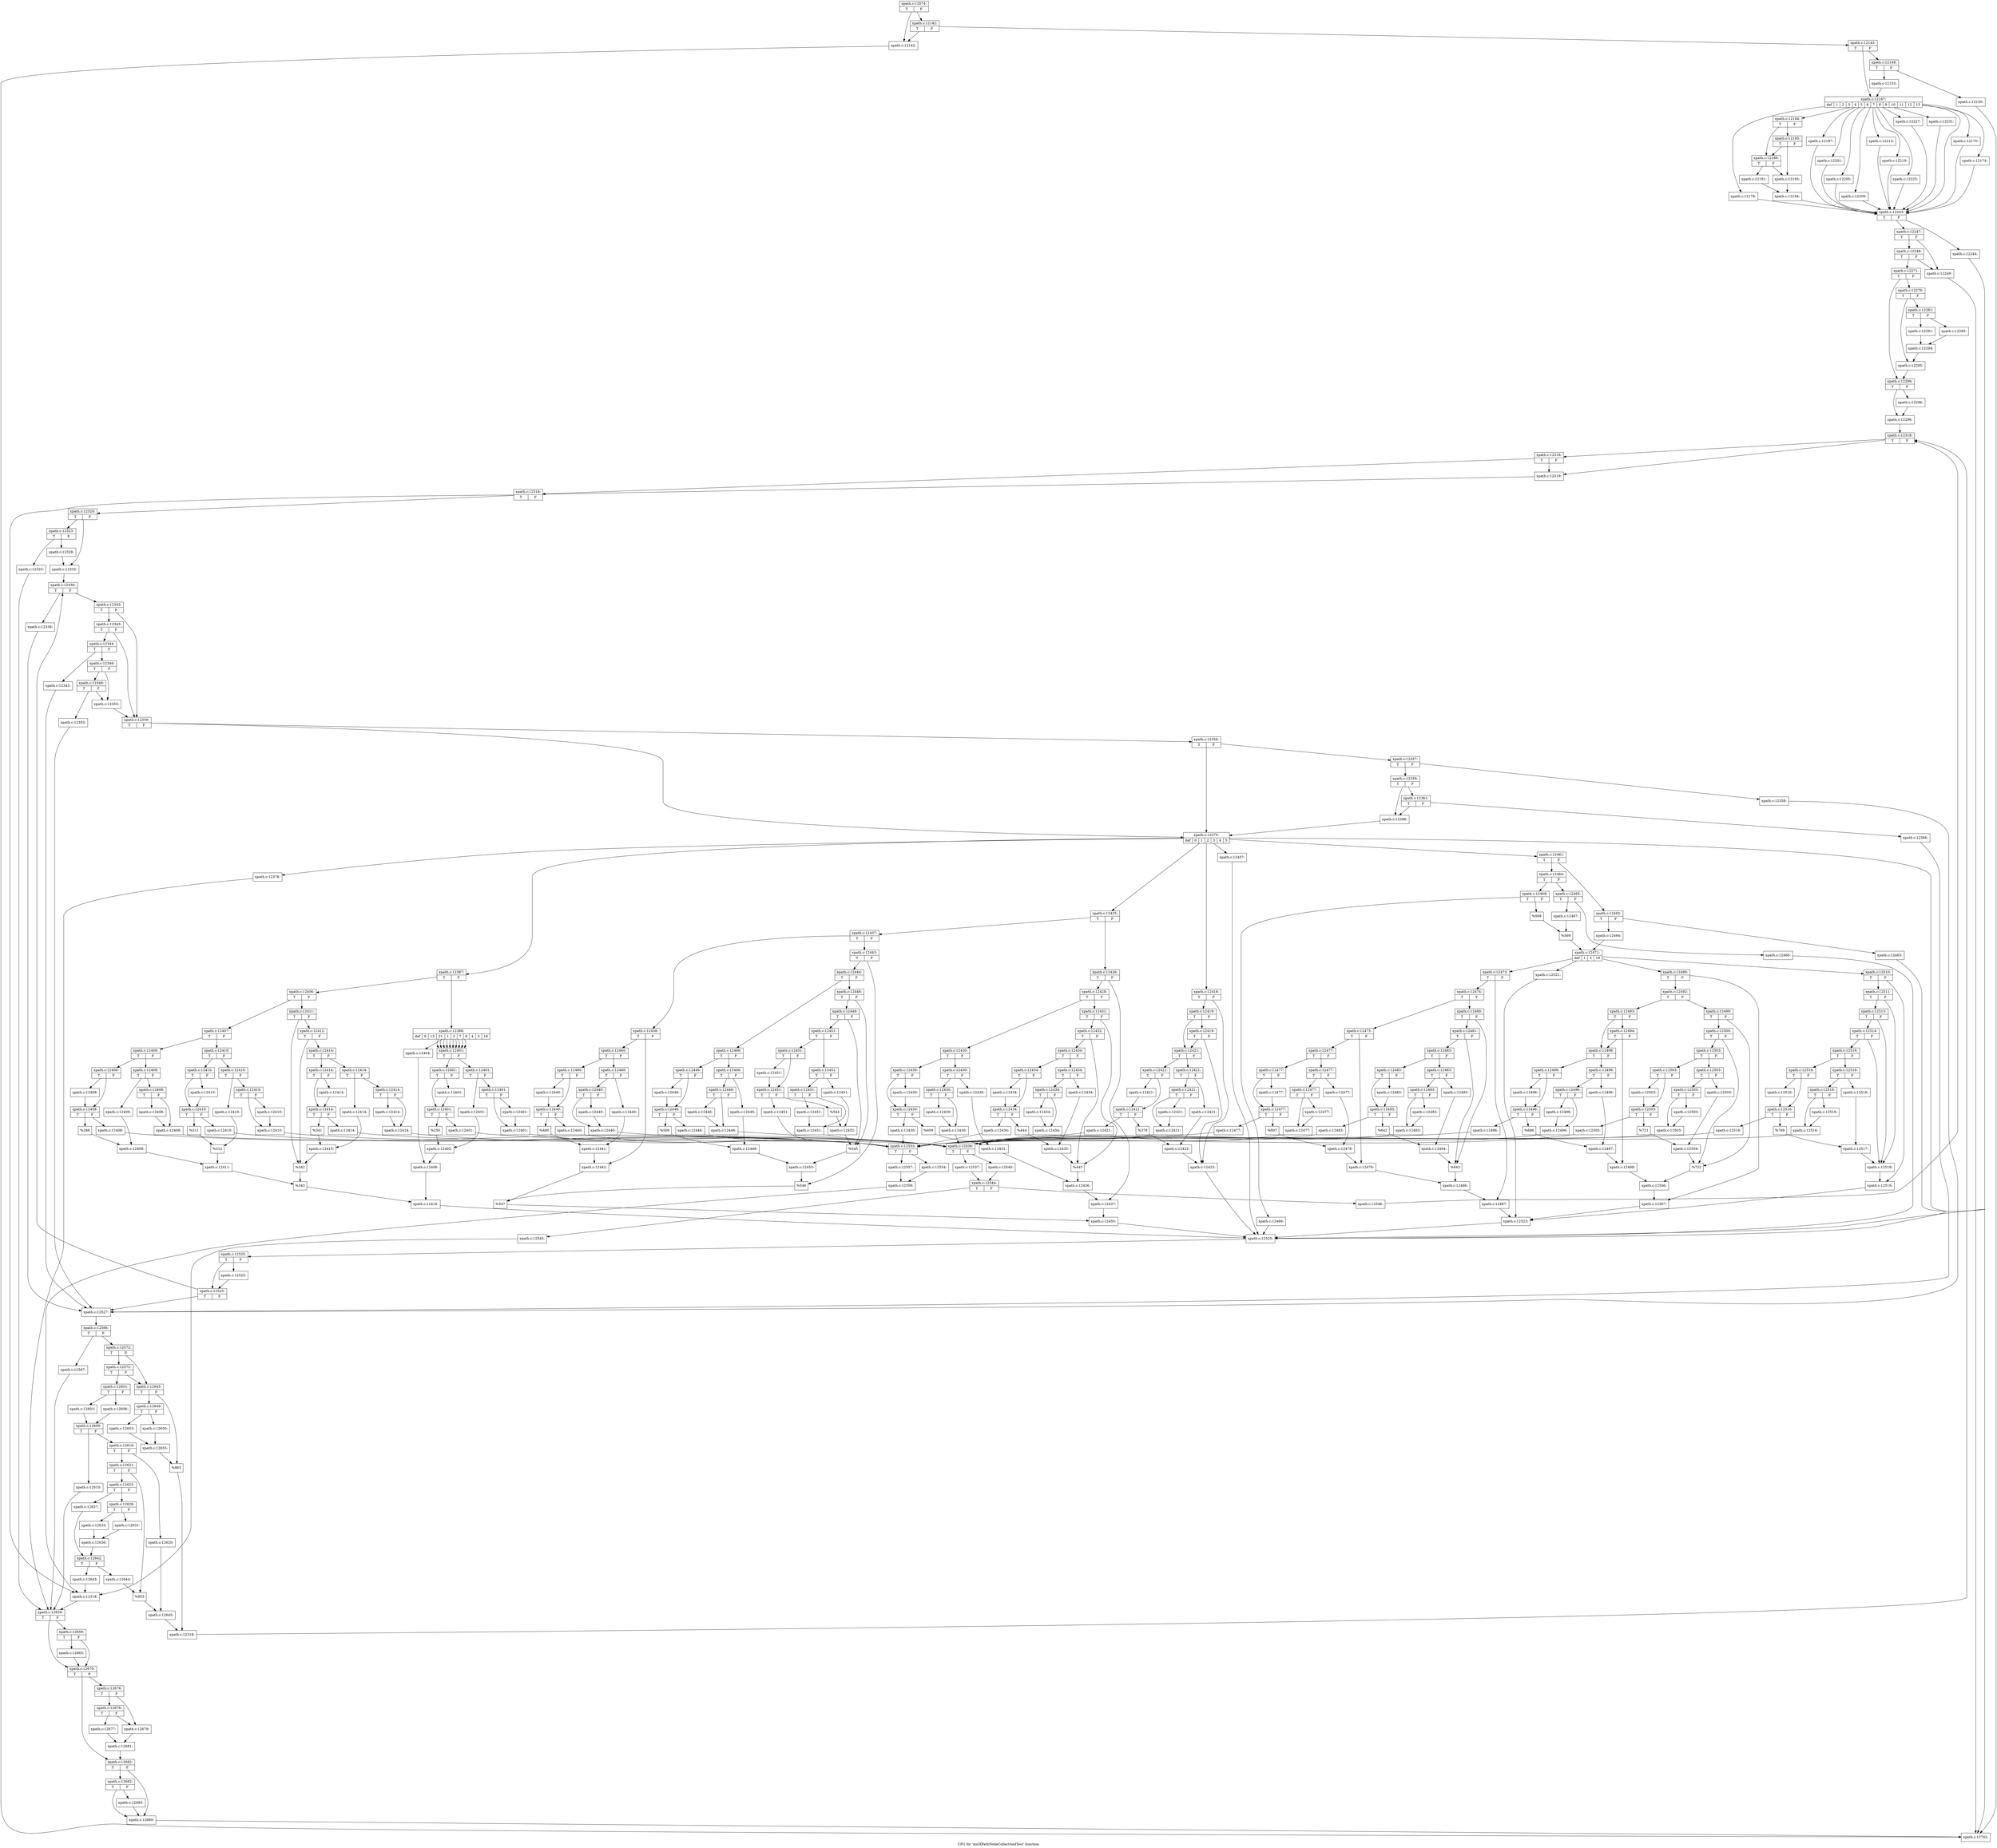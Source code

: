 digraph "CFG for 'xmlXPathNodeCollectAndTest' function" {
	label="CFG for 'xmlXPathNodeCollectAndTest' function";

	Node0x4c88c70 [shape=record,label="{xpath.c:12074:|{<s0>T|<s1>F}}"];
	Node0x4c88c70 -> Node0x4ca8980;
	Node0x4c88c70 -> Node0x4ca8a20;
	Node0x4ca8a20 [shape=record,label="{xpath.c:12142:|{<s0>T|<s1>F}}"];
	Node0x4ca8a20 -> Node0x4ca8980;
	Node0x4ca8a20 -> Node0x4ca89d0;
	Node0x4ca8980 [shape=record,label="{xpath.c:12142:}"];
	Node0x4ca8980 -> Node0x4c98aa0;
	Node0x4ca89d0 [shape=record,label="{xpath.c:12143:|{<s0>T|<s1>F}}"];
	Node0x4ca89d0 -> Node0x4ca9610;
	Node0x4ca89d0 -> Node0x4ca9660;
	Node0x4ca9610 [shape=record,label="{xpath.c:12148:|{<s0>T|<s1>F}}"];
	Node0x4ca9610 -> Node0x4ca9c90;
	Node0x4ca9610 -> Node0x4ca9ce0;
	Node0x4ca9c90 [shape=record,label="{xpath.c:12150:}"];
	Node0x4ca9c90 -> Node0x4c98aa0;
	Node0x4ca9ce0 [shape=record,label="{xpath.c:12153:}"];
	Node0x4ca9ce0 -> Node0x4ca9660;
	Node0x4ca9660 [shape=record,label="{xpath.c:12167:|{<s0>def|<s1>1|<s2>2|<s3>3|<s4>4|<s5>5|<s6>6|<s7>7|<s8>8|<s9>9|<s10>10|<s11>11|<s12>12|<s13>13}}"];
	Node0x4ca9660 -> Node0x4caae40;
	Node0x4ca9660 -> Node0x4cab3b0;
	Node0x4ca9660 -> Node0x4cab560;
	Node0x4ca9660 -> Node0x4cab710;
	Node0x4ca9660 -> Node0x4cac090;
	Node0x4ca9660 -> Node0x4cabe50;
	Node0x4ca9660 -> Node0x4cacb30;
	Node0x4ca9660 -> Node0x4cad380;
	Node0x4ca9660 -> Node0x4cad680;
	Node0x4ca9660 -> Node0x4cad980;
	Node0x4ca9660 -> Node0x4cadf40;
	Node0x4ca9660 -> Node0x4cae240;
	Node0x4ca9660 -> Node0x4caead0;
	Node0x4ca9660 -> Node0x4caa9e0;
	Node0x4cab3b0 [shape=record,label="{xpath.c:12170:}"];
	Node0x4cab3b0 -> Node0x4caae40;
	Node0x4cab560 [shape=record,label="{xpath.c:12174:}"];
	Node0x4cab560 -> Node0x4caae40;
	Node0x4cab710 [shape=record,label="{xpath.c:12178:}"];
	Node0x4cab710 -> Node0x4caae40;
	Node0x4cac090 [shape=record,label="{xpath.c:12184:|{<s0>T|<s1>F}}"];
	Node0x4cac090 -> Node0x4cac250;
	Node0x4cac090 -> Node0x4cac2a0;
	Node0x4cac2a0 [shape=record,label="{xpath.c:12185:|{<s0>T|<s1>F}}"];
	Node0x4cac2a0 -> Node0x4cac250;
	Node0x4cac2a0 -> Node0x4cac200;
	Node0x4cac250 [shape=record,label="{xpath.c:12186:|{<s0>T|<s1>F}}"];
	Node0x4cac250 -> Node0x4cac160;
	Node0x4cac250 -> Node0x4cac200;
	Node0x4cac160 [shape=record,label="{xpath.c:12191:}"];
	Node0x4cac160 -> Node0x4cac1b0;
	Node0x4cac200 [shape=record,label="{xpath.c:12193:}"];
	Node0x4cac200 -> Node0x4cac1b0;
	Node0x4cac1b0 [shape=record,label="{xpath.c:12194:}"];
	Node0x4cac1b0 -> Node0x4caae40;
	Node0x4cabe50 [shape=record,label="{xpath.c:12197:}"];
	Node0x4cabe50 -> Node0x4caae40;
	Node0x4cacb30 [shape=record,label="{xpath.c:12201:}"];
	Node0x4cacb30 -> Node0x4caae40;
	Node0x4cad380 [shape=record,label="{xpath.c:12205:}"];
	Node0x4cad380 -> Node0x4caae40;
	Node0x4cad680 [shape=record,label="{xpath.c:12209:}"];
	Node0x4cad680 -> Node0x4caae40;
	Node0x4cad980 [shape=record,label="{xpath.c:12213:}"];
	Node0x4cad980 -> Node0x4caae40;
	Node0x4cadf40 [shape=record,label="{xpath.c:12219:}"];
	Node0x4cadf40 -> Node0x4caae40;
	Node0x4cae240 [shape=record,label="{xpath.c:12223:}"];
	Node0x4cae240 -> Node0x4caae40;
	Node0x4caead0 [shape=record,label="{xpath.c:12227:}"];
	Node0x4caead0 -> Node0x4caae40;
	Node0x4caa9e0 [shape=record,label="{xpath.c:12231:}"];
	Node0x4caa9e0 -> Node0x4caae40;
	Node0x4caae40 [shape=record,label="{xpath.c:12243:|{<s0>T|<s1>F}}"];
	Node0x4caae40 -> Node0x4cab0e0;
	Node0x4caae40 -> Node0x4caadc0;
	Node0x4cab0e0 [shape=record,label="{xpath.c:12244:}"];
	Node0x4cab0e0 -> Node0x4c98aa0;
	Node0x4caadc0 [shape=record,label="{xpath.c:12247:|{<s0>T|<s1>F}}"];
	Node0x4caadc0 -> Node0x4cafc70;
	Node0x4caadc0 -> Node0x4cafd10;
	Node0x4cafd10 [shape=record,label="{xpath.c:12248:|{<s0>T|<s1>F}}"];
	Node0x4cafd10 -> Node0x4cafc70;
	Node0x4cafd10 -> Node0x4cafcc0;
	Node0x4cafc70 [shape=record,label="{xpath.c:12249:}"];
	Node0x4cafc70 -> Node0x4c98aa0;
	Node0x4cafcc0 [shape=record,label="{xpath.c:12271:|{<s0>T|<s1>F}}"];
	Node0x4cafcc0 -> Node0x4cb0ea0;
	Node0x4cafcc0 -> Node0x4cb0ef0;
	Node0x4cb0ea0 [shape=record,label="{xpath.c:12279:|{<s0>T|<s1>F}}"];
	Node0x4cb0ea0 -> Node0x4cb19e0;
	Node0x4cb0ea0 -> Node0x4cb1a30;
	Node0x4cb19e0 [shape=record,label="{xpath.c:12281:|{<s0>T|<s1>F}}"];
	Node0x4cb19e0 -> Node0x4cb1fc0;
	Node0x4cb19e0 -> Node0x4cb2570;
	Node0x4cb1fc0 [shape=record,label="{xpath.c:12285:}"];
	Node0x4cb1fc0 -> Node0x4cb22f0;
	Node0x4cb2570 [shape=record,label="{xpath.c:12291:}"];
	Node0x4cb2570 -> Node0x4cb22f0;
	Node0x4cb22f0 [shape=record,label="{xpath.c:12294:}"];
	Node0x4cb22f0 -> Node0x4cb1a30;
	Node0x4cb1a30 [shape=record,label="{xpath.c:12295:}"];
	Node0x4cb1a30 -> Node0x4cb0ef0;
	Node0x4cb0ef0 [shape=record,label="{xpath.c:12296:|{<s0>T|<s1>F}}"];
	Node0x4cb0ef0 -> Node0x4cb35f0;
	Node0x4cb0ef0 -> Node0x4cb35a0;
	Node0x4cb35f0 [shape=record,label="{xpath.c:12296:}"];
	Node0x4cb35f0 -> Node0x4cb35a0;
	Node0x4cb35a0 [shape=record,label="{xpath.c:12296:}"];
	Node0x4cb35a0 -> Node0x4cb4450;
	Node0x4cb4450 [shape=record,label="{xpath.c:12318:|{<s0>T|<s1>F}}"];
	Node0x4cb4450 -> Node0x4cb4700;
	Node0x4cb4450 -> Node0x4cb4750;
	Node0x4cb4750 [shape=record,label="{xpath.c:12318:|{<s0>T|<s1>F}}"];
	Node0x4cb4750 -> Node0x4cb4700;
	Node0x4cb4750 -> Node0x4cb46b0;
	Node0x4cb4700 [shape=record,label="{xpath.c:12319:}"];
	Node0x4cb4700 -> Node0x4cb46b0;
	Node0x4cb46b0 [shape=record,label="{xpath.c:12318:|{<s0>T|<s1>F}}"];
	Node0x4cb46b0 -> Node0x4cb50a0;
	Node0x4cb46b0 -> Node0x4cb4630;
	Node0x4cb50a0 [shape=record,label="{xpath.c:12320:|{<s0>T|<s1>F}}"];
	Node0x4cb50a0 -> Node0x4cb5890;
	Node0x4cb50a0 -> Node0x4cb58e0;
	Node0x4cb5890 [shape=record,label="{xpath.c:12323:|{<s0>T|<s1>F}}"];
	Node0x4cb5890 -> Node0x4cb5df0;
	Node0x4cb5890 -> Node0x4cb5e40;
	Node0x4cb5df0 [shape=record,label="{xpath.c:12325:}"];
	Node0x4cb5df0 -> Node0x4cb5fd0;
	Node0x4cb5e40 [shape=record,label="{xpath.c:12328:}"];
	Node0x4cb5e40 -> Node0x4cb58e0;
	Node0x4cb58e0 [shape=record,label="{xpath.c:12332:}"];
	Node0x4cb58e0 -> Node0x4cb6ca0;
	Node0x4cb6ca0 [shape=record,label="{xpath.c:12336:|{<s0>T|<s1>F}}"];
	Node0x4cb6ca0 -> Node0x4cb7280;
	Node0x4cb6ca0 -> Node0x4cb72d0;
	Node0x4cb7280 [shape=record,label="{xpath.c:12338:}"];
	Node0x4cb7280 -> Node0x4cb6c00;
	Node0x4cb72d0 [shape=record,label="{xpath.c:12343:|{<s0>T|<s1>F}}"];
	Node0x4cb72d0 -> Node0x4cb7710;
	Node0x4cb72d0 -> Node0x4cb76c0;
	Node0x4cb7710 [shape=record,label="{xpath.c:12343:|{<s0>T|<s1>F}}"];
	Node0x4cb7710 -> Node0x4cb7670;
	Node0x4cb7710 -> Node0x4cb76c0;
	Node0x4cb7670 [shape=record,label="{xpath.c:12344:|{<s0>T|<s1>F}}"];
	Node0x4cb7670 -> Node0x4cb7d90;
	Node0x4cb7670 -> Node0x4cb7de0;
	Node0x4cb7d90 [shape=record,label="{xpath.c:12345:}"];
	Node0x4cb7d90 -> Node0x4cb6c00;
	Node0x4cb7de0 [shape=record,label="{xpath.c:12346:|{<s0>T|<s1>F}}"];
	Node0x4cb7de0 -> Node0x4cb82c0;
	Node0x4cb7de0 -> Node0x4cb8270;
	Node0x4cb82c0 [shape=record,label="{xpath.c:12348:|{<s0>T|<s1>F}}"];
	Node0x4cb82c0 -> Node0x4cb8220;
	Node0x4cb82c0 -> Node0x4cb8270;
	Node0x4cb8220 [shape=record,label="{xpath.c:12353:}"];
	Node0x4cb8220 -> Node0x4cb6c00;
	Node0x4cb8270 [shape=record,label="{xpath.c:12355:}"];
	Node0x4cb8270 -> Node0x4cb76c0;
	Node0x4cb76c0 [shape=record,label="{xpath.c:12356:|{<s0>T|<s1>F}}"];
	Node0x4cb76c0 -> Node0x4cb8e60;
	Node0x4cb76c0 -> Node0x4cb8e10;
	Node0x4cb8e60 [shape=record,label="{xpath.c:12356:|{<s0>T|<s1>F}}"];
	Node0x4cb8e60 -> Node0x4cb8dc0;
	Node0x4cb8e60 -> Node0x4cb8e10;
	Node0x4cb8dc0 [shape=record,label="{xpath.c:12357:|{<s0>T|<s1>F}}"];
	Node0x4cb8dc0 -> Node0x4cb94e0;
	Node0x4cb8dc0 -> Node0x4cb9530;
	Node0x4cb94e0 [shape=record,label="{xpath.c:12358:}"];
	Node0x4cb94e0 -> Node0x4cb6c00;
	Node0x4cb9530 [shape=record,label="{xpath.c:12359:|{<s0>T|<s1>F}}"];
	Node0x4cb9530 -> Node0x4cb9a10;
	Node0x4cb9530 -> Node0x4cb99c0;
	Node0x4cb9a10 [shape=record,label="{xpath.c:12361:|{<s0>T|<s1>F}}"];
	Node0x4cb9a10 -> Node0x4cb9970;
	Node0x4cb9a10 -> Node0x4cb99c0;
	Node0x4cb9970 [shape=record,label="{xpath.c:12366:}"];
	Node0x4cb9970 -> Node0x4cb6c00;
	Node0x4cb99c0 [shape=record,label="{xpath.c:12368:}"];
	Node0x4cb99c0 -> Node0x4cb8e10;
	Node0x4cb8e10 [shape=record,label="{xpath.c:12370:|{<s0>def|<s1>0|<s2>1|<s3>2|<s4>3|<s5>4|<s6>5}}"];
	Node0x4cb8e10 -> Node0x4cba660;
	Node0x4cb8e10 -> Node0x4cbaa80;
	Node0x4cb8e10 -> Node0x4cbaee0;
	Node0x4cb8e10 -> Node0x4cc3510;
	Node0x4cb8e10 -> Node0x4cc5b40;
	Node0x4cb8e10 -> Node0x4cd1620;
	Node0x4cb8e10 -> Node0x4cd1a40;
	Node0x4cbaa80 [shape=record,label="{xpath.c:12378:}"];
	Node0x4cbaa80 -> Node0x4cb5fd0;
	Node0x4cbaee0 [shape=record,label="{xpath.c:12387:|{<s0>T|<s1>F}}"];
	Node0x4cbaee0 -> Node0x4cbafd0;
	Node0x4cbaee0 -> Node0x4cbb070;
	Node0x4cbafd0 [shape=record,label="{xpath.c:12388:|{<s0>def|<s1>9|<s2>13|<s3>21|<s4>1|<s5>2|<s6>7|<s7>8|<s8>4|<s9>3|<s10>18}}"];
	Node0x4cbafd0 -> Node0x4cbb570;
	Node0x4cbafd0 -> Node0x4cbb8b0;
	Node0x4cbafd0 -> Node0x4cbb8b0;
	Node0x4cbafd0 -> Node0x4cbb8b0;
	Node0x4cbafd0 -> Node0x4cbb8b0;
	Node0x4cbafd0 -> Node0x4cbb8b0;
	Node0x4cbafd0 -> Node0x4cbb8b0;
	Node0x4cbafd0 -> Node0x4cbb8b0;
	Node0x4cbafd0 -> Node0x4cbb8b0;
	Node0x4cbafd0 -> Node0x4cbb8b0;
	Node0x4cbafd0 -> Node0x4cbb8b0;
	Node0x4cbb8b0 [shape=record,label="{xpath.c:12401:|{<s0>T|<s1>F}}"];
	Node0x4cbb8b0 -> Node0x4cbb970;
	Node0x4cbb8b0 -> Node0x4cbba10;
	Node0x4cbb970 [shape=record,label="{xpath.c:12401:|{<s0>T|<s1>F}}"];
	Node0x4cbb970 -> Node0x4cbbd10;
	Node0x4cbb970 -> Node0x4cbbd60;
	Node0x4cbbd10 [shape=record,label="{xpath.c:12401:|{<s0>T|<s1>F}}"];
	Node0x4cbbd10 -> Node0x4cbc160;
	Node0x4cbbd10 -> Node0x4cbc1b0;
	Node0x4cbc160 [shape=record,label="{xpath.c:12401:}"];
	Node0x4cbc160 -> Node0x4cbc1b0;
	Node0x4cbc1b0 [shape=record,label="{xpath.c:12401:}"];
	Node0x4cbc1b0 -> Node0x4cbc680;
	Node0x4cbbd60 [shape=record,label="{xpath.c:12401:}"];
	Node0x4cbbd60 -> Node0x4cbb9c0;
	Node0x4cbba10 [shape=record,label="{xpath.c:12401:|{<s0>T|<s1>F}}"];
	Node0x4cbba10 -> Node0x4cbc840;
	Node0x4cbba10 -> Node0x4cbc890;
	Node0x4cbc840 [shape=record,label="{xpath.c:12401:}"];
	Node0x4cbc840 -> Node0x4cbc890;
	Node0x4cbc890 [shape=record,label="{xpath.c:12401:|{<s0>T|<s1>F}}"];
	Node0x4cbc890 -> Node0x4cbce00;
	Node0x4cbc890 -> Node0x4cbce50;
	Node0x4cbce00 [shape=record,label="{xpath.c:12401:}"];
	Node0x4cbce00 -> Node0x4cbd040;
	Node0x4cbce50 [shape=record,label="{%250}"];
	Node0x4cbce50 -> Node0x4cbb9c0;
	Node0x4cbb9c0 [shape=record,label="{xpath.c:12402:}"];
	Node0x4cbb9c0 -> Node0x4cbb3c0;
	Node0x4cbb570 [shape=record,label="{xpath.c:12404:}"];
	Node0x4cbb570 -> Node0x4cbb3c0;
	Node0x4cbb3c0 [shape=record,label="{xpath.c:12406:}"];
	Node0x4cbb3c0 -> Node0x4cbb020;
	Node0x4cbb070 [shape=record,label="{xpath.c:12406:|{<s0>T|<s1>F}}"];
	Node0x4cbb070 -> Node0x4cbd430;
	Node0x4cbb070 -> Node0x4cbd4d0;
	Node0x4cbd430 [shape=record,label="{xpath.c:12407:|{<s0>T|<s1>F}}"];
	Node0x4cbd430 -> Node0x4cbda20;
	Node0x4cbd430 -> Node0x4cbdac0;
	Node0x4cbda20 [shape=record,label="{xpath.c:12408:|{<s0>T|<s1>F}}"];
	Node0x4cbda20 -> Node0x4cbdeb0;
	Node0x4cbda20 -> Node0x4cbdf50;
	Node0x4cbdeb0 [shape=record,label="{xpath.c:12408:|{<s0>T|<s1>F}}"];
	Node0x4cbdeb0 -> Node0x4cbe1f0;
	Node0x4cbdeb0 -> Node0x4cbe240;
	Node0x4cbe1f0 [shape=record,label="{xpath.c:12408:|{<s0>T|<s1>F}}"];
	Node0x4cbe1f0 -> Node0x4cbe6c0;
	Node0x4cbe1f0 -> Node0x4cbe710;
	Node0x4cbe6c0 [shape=record,label="{xpath.c:12408:}"];
	Node0x4cbe6c0 -> Node0x4cbe710;
	Node0x4cbe710 [shape=record,label="{xpath.c:12408:}"];
	Node0x4cbe710 -> Node0x4cbc680;
	Node0x4cbe240 [shape=record,label="{xpath.c:12408:}"];
	Node0x4cbe240 -> Node0x4cbdf00;
	Node0x4cbdf50 [shape=record,label="{xpath.c:12408:|{<s0>T|<s1>F}}"];
	Node0x4cbdf50 -> Node0x4cbe8f0;
	Node0x4cbdf50 -> Node0x4cbefc0;
	Node0x4cbe8f0 [shape=record,label="{xpath.c:12408:}"];
	Node0x4cbe8f0 -> Node0x4cbefc0;
	Node0x4cbefc0 [shape=record,label="{xpath.c:12408:|{<s0>T|<s1>F}}"];
	Node0x4cbefc0 -> Node0x4cbf6d0;
	Node0x4cbefc0 -> Node0x4cbf720;
	Node0x4cbf6d0 [shape=record,label="{xpath.c:12408:}"];
	Node0x4cbf6d0 -> Node0x4cbd040;
	Node0x4cbf720 [shape=record,label="{%288}"];
	Node0x4cbf720 -> Node0x4cbdf00;
	Node0x4cbdf00 [shape=record,label="{xpath.c:12408:}"];
	Node0x4cbdf00 -> Node0x4cbda70;
	Node0x4cbdac0 [shape=record,label="{xpath.c:12410:|{<s0>T|<s1>F}}"];
	Node0x4cbdac0 -> Node0x4cbfaa0;
	Node0x4cbdac0 -> Node0x4cbfb40;
	Node0x4cbfaa0 [shape=record,label="{xpath.c:12410:|{<s0>T|<s1>F}}"];
	Node0x4cbfaa0 -> Node0x4cbfe40;
	Node0x4cbfaa0 -> Node0x4cbfe90;
	Node0x4cbfe40 [shape=record,label="{xpath.c:12410:|{<s0>T|<s1>F}}"];
	Node0x4cbfe40 -> Node0x4cc0290;
	Node0x4cbfe40 -> Node0x4cc02e0;
	Node0x4cc0290 [shape=record,label="{xpath.c:12410:}"];
	Node0x4cc0290 -> Node0x4cc02e0;
	Node0x4cc02e0 [shape=record,label="{xpath.c:12410:}"];
	Node0x4cc02e0 -> Node0x4cbc680;
	Node0x4cbfe90 [shape=record,label="{xpath.c:12410:}"];
	Node0x4cbfe90 -> Node0x4cbfaf0;
	Node0x4cbfb40 [shape=record,label="{xpath.c:12410:|{<s0>T|<s1>F}}"];
	Node0x4cbfb40 -> Node0x4cc0920;
	Node0x4cbfb40 -> Node0x4cc0970;
	Node0x4cc0920 [shape=record,label="{xpath.c:12410:}"];
	Node0x4cc0920 -> Node0x4cc0970;
	Node0x4cc0970 [shape=record,label="{xpath.c:12410:|{<s0>T|<s1>F}}"];
	Node0x4cc0970 -> Node0x4cc0ee0;
	Node0x4cc0970 -> Node0x4cc0f30;
	Node0x4cc0ee0 [shape=record,label="{xpath.c:12410:}"];
	Node0x4cc0ee0 -> Node0x4cbd040;
	Node0x4cc0f30 [shape=record,label="{%311}"];
	Node0x4cc0f30 -> Node0x4cbfaf0;
	Node0x4cbfaf0 [shape=record,label="{%312}"];
	Node0x4cbfaf0 -> Node0x4cbda70;
	Node0x4cbda70 [shape=record,label="{xpath.c:12411:}"];
	Node0x4cbda70 -> Node0x4cbd480;
	Node0x4cbd4d0 [shape=record,label="{xpath.c:12411:|{<s0>T|<s1>F}}"];
	Node0x4cbd4d0 -> Node0x4cc1470;
	Node0x4cbd4d0 -> Node0x4cc1420;
	Node0x4cc1470 [shape=record,label="{xpath.c:12412:|{<s0>T|<s1>F}}"];
	Node0x4cc1470 -> Node0x4cc13d0;
	Node0x4cc1470 -> Node0x4cc1420;
	Node0x4cc13d0 [shape=record,label="{xpath.c:12414:|{<s0>T|<s1>F}}"];
	Node0x4cc13d0 -> Node0x4cc1b60;
	Node0x4cc13d0 -> Node0x4cc1c00;
	Node0x4cc1b60 [shape=record,label="{xpath.c:12414:|{<s0>T|<s1>F}}"];
	Node0x4cc1b60 -> Node0x4cc1ea0;
	Node0x4cc1b60 -> Node0x4cc1ef0;
	Node0x4cc1ea0 [shape=record,label="{xpath.c:12414:|{<s0>T|<s1>F}}"];
	Node0x4cc1ea0 -> Node0x4cc22f0;
	Node0x4cc1ea0 -> Node0x4cc2340;
	Node0x4cc22f0 [shape=record,label="{xpath.c:12414:}"];
	Node0x4cc22f0 -> Node0x4cc2340;
	Node0x4cc2340 [shape=record,label="{xpath.c:12414:}"];
	Node0x4cc2340 -> Node0x4cbc680;
	Node0x4cc1ef0 [shape=record,label="{xpath.c:12414:}"];
	Node0x4cc1ef0 -> Node0x4cc1bb0;
	Node0x4cc1c00 [shape=record,label="{xpath.c:12414:|{<s0>T|<s1>F}}"];
	Node0x4cc1c00 -> Node0x4cc2980;
	Node0x4cc1c00 -> Node0x4cc29d0;
	Node0x4cc2980 [shape=record,label="{xpath.c:12414:}"];
	Node0x4cc2980 -> Node0x4cc29d0;
	Node0x4cc29d0 [shape=record,label="{xpath.c:12414:|{<s0>T|<s1>F}}"];
	Node0x4cc29d0 -> Node0x4cc2f40;
	Node0x4cc29d0 -> Node0x4cc2f90;
	Node0x4cc2f40 [shape=record,label="{xpath.c:12414:}"];
	Node0x4cc2f40 -> Node0x4cbd040;
	Node0x4cc2f90 [shape=record,label="{%341}"];
	Node0x4cc2f90 -> Node0x4cc1bb0;
	Node0x4cc1bb0 [shape=record,label="{xpath.c:12415:}"];
	Node0x4cc1bb0 -> Node0x4cc1420;
	Node0x4cc1420 [shape=record,label="{%342}"];
	Node0x4cc1420 -> Node0x4cbd480;
	Node0x4cbd480 [shape=record,label="{%343}"];
	Node0x4cbd480 -> Node0x4cbb020;
	Node0x4cbb020 [shape=record,label="{xpath.c:12416:}"];
	Node0x4cbb020 -> Node0x4cba660;
	Node0x4cc3510 [shape=record,label="{xpath.c:12418:|{<s0>T|<s1>F}}"];
	Node0x4cc3510 -> Node0x4cc36a0;
	Node0x4cc3510 -> Node0x4cc3650;
	Node0x4cc36a0 [shape=record,label="{xpath.c:12419:|{<s0>T|<s1>F}}"];
	Node0x4cc36a0 -> Node0x4cc3600;
	Node0x4cc36a0 -> Node0x4cc3ab0;
	Node0x4cc3ab0 [shape=record,label="{xpath.c:12419:|{<s0>T|<s1>F}}"];
	Node0x4cc3ab0 -> Node0x4cc3600;
	Node0x4cc3ab0 -> Node0x4cc3650;
	Node0x4cc3600 [shape=record,label="{xpath.c:12421:|{<s0>T|<s1>F}}"];
	Node0x4cc3600 -> Node0x4cc4250;
	Node0x4cc3600 -> Node0x4cc42f0;
	Node0x4cc4250 [shape=record,label="{xpath.c:12421:|{<s0>T|<s1>F}}"];
	Node0x4cc4250 -> Node0x4cc45f0;
	Node0x4cc4250 -> Node0x4cc4640;
	Node0x4cc45f0 [shape=record,label="{xpath.c:12421:|{<s0>T|<s1>F}}"];
	Node0x4cc45f0 -> Node0x4cc4a40;
	Node0x4cc45f0 -> Node0x4cc4a90;
	Node0x4cc4a40 [shape=record,label="{xpath.c:12421:}"];
	Node0x4cc4a40 -> Node0x4cc4a90;
	Node0x4cc4a90 [shape=record,label="{xpath.c:12421:}"];
	Node0x4cc4a90 -> Node0x4cbc680;
	Node0x4cc4640 [shape=record,label="{xpath.c:12421:}"];
	Node0x4cc4640 -> Node0x4cc42a0;
	Node0x4cc42f0 [shape=record,label="{xpath.c:12421:|{<s0>T|<s1>F}}"];
	Node0x4cc42f0 -> Node0x4cc50d0;
	Node0x4cc42f0 -> Node0x4cc5120;
	Node0x4cc50d0 [shape=record,label="{xpath.c:12421:}"];
	Node0x4cc50d0 -> Node0x4cc5120;
	Node0x4cc5120 [shape=record,label="{xpath.c:12421:|{<s0>T|<s1>F}}"];
	Node0x4cc5120 -> Node0x4cc5690;
	Node0x4cc5120 -> Node0x4cc56e0;
	Node0x4cc5690 [shape=record,label="{xpath.c:12421:}"];
	Node0x4cc5690 -> Node0x4cbd040;
	Node0x4cc56e0 [shape=record,label="{%378}"];
	Node0x4cc56e0 -> Node0x4cc42a0;
	Node0x4cc42a0 [shape=record,label="{xpath.c:12422:}"];
	Node0x4cc42a0 -> Node0x4cc3650;
	Node0x4cc3650 [shape=record,label="{xpath.c:12423:}"];
	Node0x4cc3650 -> Node0x4cba660;
	Node0x4cc5b40 [shape=record,label="{xpath.c:12425:|{<s0>T|<s1>F}}"];
	Node0x4cc5b40 -> Node0x4cc5c30;
	Node0x4cc5b40 -> Node0x4cc5cd0;
	Node0x4cc5c30 [shape=record,label="{xpath.c:12426:|{<s0>T|<s1>F}}"];
	Node0x4cc5c30 -> Node0x4cc6090;
	Node0x4cc5c30 -> Node0x4cc60e0;
	Node0x4cc6090 [shape=record,label="{xpath.c:12428:|{<s0>T|<s1>F}}"];
	Node0x4cc6090 -> Node0x4cc6570;
	Node0x4cc6090 -> Node0x4cc6610;
	Node0x4cc6570 [shape=record,label="{xpath.c:12430:|{<s0>T|<s1>F}}"];
	Node0x4cc6570 -> Node0x4cc6940;
	Node0x4cc6570 -> Node0x4cc69e0;
	Node0x4cc6940 [shape=record,label="{xpath.c:12430:|{<s0>T|<s1>F}}"];
	Node0x4cc6940 -> Node0x4cc6c80;
	Node0x4cc6940 -> Node0x4cc6cd0;
	Node0x4cc6c80 [shape=record,label="{xpath.c:12430:|{<s0>T|<s1>F}}"];
	Node0x4cc6c80 -> Node0x4cc70d0;
	Node0x4cc6c80 -> Node0x4cc7120;
	Node0x4cc70d0 [shape=record,label="{xpath.c:12430:}"];
	Node0x4cc70d0 -> Node0x4cc7120;
	Node0x4cc7120 [shape=record,label="{xpath.c:12430:}"];
	Node0x4cc7120 -> Node0x4cbc680;
	Node0x4cc6cd0 [shape=record,label="{xpath.c:12430:}"];
	Node0x4cc6cd0 -> Node0x4cc6990;
	Node0x4cc69e0 [shape=record,label="{xpath.c:12430:|{<s0>T|<s1>F}}"];
	Node0x4cc69e0 -> Node0x4cc7760;
	Node0x4cc69e0 -> Node0x4cc77b0;
	Node0x4cc7760 [shape=record,label="{xpath.c:12430:}"];
	Node0x4cc7760 -> Node0x4cc77b0;
	Node0x4cc77b0 [shape=record,label="{xpath.c:12430:|{<s0>T|<s1>F}}"];
	Node0x4cc77b0 -> Node0x4cc7d20;
	Node0x4cc77b0 -> Node0x4cc7d70;
	Node0x4cc7d20 [shape=record,label="{xpath.c:12430:}"];
	Node0x4cc7d20 -> Node0x4cbd040;
	Node0x4cc7d70 [shape=record,label="{%409}"];
	Node0x4cc7d70 -> Node0x4cc6990;
	Node0x4cc6990 [shape=record,label="{xpath.c:12431:}"];
	Node0x4cc6990 -> Node0x4cc65c0;
	Node0x4cc6610 [shape=record,label="{xpath.c:12431:|{<s0>T|<s1>F}}"];
	Node0x4cc6610 -> Node0x4cc8220;
	Node0x4cc6610 -> Node0x4cc81d0;
	Node0x4cc8220 [shape=record,label="{xpath.c:12432:|{<s0>T|<s1>F}}"];
	Node0x4cc8220 -> Node0x4cc8180;
	Node0x4cc8220 -> Node0x4cc81d0;
	Node0x4cc8180 [shape=record,label="{xpath.c:12434:|{<s0>T|<s1>F}}"];
	Node0x4cc8180 -> Node0x4cc8c10;
	Node0x4cc8180 -> Node0x4cc8cb0;
	Node0x4cc8c10 [shape=record,label="{xpath.c:12434:|{<s0>T|<s1>F}}"];
	Node0x4cc8c10 -> Node0x4cc8fb0;
	Node0x4cc8c10 -> Node0x4cc9000;
	Node0x4cc8fb0 [shape=record,label="{xpath.c:12434:|{<s0>T|<s1>F}}"];
	Node0x4cc8fb0 -> Node0x4cc9400;
	Node0x4cc8fb0 -> Node0x4cc9450;
	Node0x4cc9400 [shape=record,label="{xpath.c:12434:}"];
	Node0x4cc9400 -> Node0x4cc9450;
	Node0x4cc9450 [shape=record,label="{xpath.c:12434:}"];
	Node0x4cc9450 -> Node0x4cbc680;
	Node0x4cc9000 [shape=record,label="{xpath.c:12434:}"];
	Node0x4cc9000 -> Node0x4cc8c60;
	Node0x4cc8cb0 [shape=record,label="{xpath.c:12434:|{<s0>T|<s1>F}}"];
	Node0x4cc8cb0 -> Node0x4cc9a90;
	Node0x4cc8cb0 -> Node0x4cc9ae0;
	Node0x4cc9a90 [shape=record,label="{xpath.c:12434:}"];
	Node0x4cc9a90 -> Node0x4cc9ae0;
	Node0x4cc9ae0 [shape=record,label="{xpath.c:12434:|{<s0>T|<s1>F}}"];
	Node0x4cc9ae0 -> Node0x4cca050;
	Node0x4cc9ae0 -> Node0x4cca0a0;
	Node0x4cca050 [shape=record,label="{xpath.c:12434:}"];
	Node0x4cca050 -> Node0x4cbd040;
	Node0x4cca0a0 [shape=record,label="{%444}"];
	Node0x4cca0a0 -> Node0x4cc8c60;
	Node0x4cc8c60 [shape=record,label="{xpath.c:12435:}"];
	Node0x4cc8c60 -> Node0x4cc81d0;
	Node0x4cc81d0 [shape=record,label="{%445}"];
	Node0x4cc81d0 -> Node0x4cc65c0;
	Node0x4cc65c0 [shape=record,label="{xpath.c:12436:}"];
	Node0x4cc65c0 -> Node0x4cc60e0;
	Node0x4cc60e0 [shape=record,label="{xpath.c:12437:}"];
	Node0x4cc60e0 -> Node0x4cc5c80;
	Node0x4cc5cd0 [shape=record,label="{xpath.c:12437:|{<s0>T|<s1>F}}"];
	Node0x4cc5cd0 -> Node0x4cca750;
	Node0x4cc5cd0 -> Node0x4cca7f0;
	Node0x4cca750 [shape=record,label="{xpath.c:12438:|{<s0>T|<s1>F}}"];
	Node0x4cca750 -> Node0x4ccabb0;
	Node0x4cca750 -> Node0x4ccac00;
	Node0x4ccabb0 [shape=record,label="{xpath.c:12440:|{<s0>T|<s1>F}}"];
	Node0x4ccabb0 -> Node0x4ccb060;
	Node0x4ccabb0 -> Node0x4ccb100;
	Node0x4ccb060 [shape=record,label="{xpath.c:12440:|{<s0>T|<s1>F}}"];
	Node0x4ccb060 -> Node0x4ccb3a0;
	Node0x4ccb060 -> Node0x4ccb3f0;
	Node0x4ccb3a0 [shape=record,label="{xpath.c:12440:|{<s0>T|<s1>F}}"];
	Node0x4ccb3a0 -> Node0x4ccb870;
	Node0x4ccb3a0 -> Node0x4ccb8c0;
	Node0x4ccb870 [shape=record,label="{xpath.c:12440:}"];
	Node0x4ccb870 -> Node0x4ccb8c0;
	Node0x4ccb8c0 [shape=record,label="{xpath.c:12440:}"];
	Node0x4ccb8c0 -> Node0x4cbc680;
	Node0x4ccb3f0 [shape=record,label="{xpath.c:12440:}"];
	Node0x4ccb3f0 -> Node0x4ccb0b0;
	Node0x4ccb100 [shape=record,label="{xpath.c:12440:|{<s0>T|<s1>F}}"];
	Node0x4ccb100 -> Node0x4ccc0c0;
	Node0x4ccb100 -> Node0x4ccc110;
	Node0x4ccc0c0 [shape=record,label="{xpath.c:12440:}"];
	Node0x4ccc0c0 -> Node0x4ccc110;
	Node0x4ccc110 [shape=record,label="{xpath.c:12440:|{<s0>T|<s1>F}}"];
	Node0x4ccc110 -> Node0x4ccc820;
	Node0x4ccc110 -> Node0x4ccc870;
	Node0x4ccc820 [shape=record,label="{xpath.c:12440:}"];
	Node0x4ccc820 -> Node0x4cbd040;
	Node0x4ccc870 [shape=record,label="{%480}"];
	Node0x4ccc870 -> Node0x4ccb0b0;
	Node0x4ccb0b0 [shape=record,label="{xpath.c:12441:}"];
	Node0x4ccb0b0 -> Node0x4ccac00;
	Node0x4ccac00 [shape=record,label="{xpath.c:12442:}"];
	Node0x4ccac00 -> Node0x4cca7a0;
	Node0x4cca7f0 [shape=record,label="{xpath.c:12443:|{<s0>T|<s1>F}}"];
	Node0x4cca7f0 -> Node0x4cccde0;
	Node0x4cca7f0 -> Node0x4ccce30;
	Node0x4cccde0 [shape=record,label="{xpath.c:12444:|{<s0>T|<s1>F}}"];
	Node0x4cccde0 -> Node0x4ccd320;
	Node0x4cccde0 -> Node0x4ccd3c0;
	Node0x4ccd320 [shape=record,label="{xpath.c:12446:|{<s0>T|<s1>F}}"];
	Node0x4ccd320 -> Node0x4ccd760;
	Node0x4ccd320 -> Node0x4ccd800;
	Node0x4ccd760 [shape=record,label="{xpath.c:12446:|{<s0>T|<s1>F}}"];
	Node0x4ccd760 -> Node0x4ccdaa0;
	Node0x4ccd760 -> Node0x4ccdaf0;
	Node0x4ccdaa0 [shape=record,label="{xpath.c:12446:|{<s0>T|<s1>F}}"];
	Node0x4ccdaa0 -> Node0x4ccdef0;
	Node0x4ccdaa0 -> Node0x4ccdf40;
	Node0x4ccdef0 [shape=record,label="{xpath.c:12446:}"];
	Node0x4ccdef0 -> Node0x4ccdf40;
	Node0x4ccdf40 [shape=record,label="{xpath.c:12446:}"];
	Node0x4ccdf40 -> Node0x4cbc680;
	Node0x4ccdaf0 [shape=record,label="{xpath.c:12446:}"];
	Node0x4ccdaf0 -> Node0x4ccd7b0;
	Node0x4ccd800 [shape=record,label="{xpath.c:12446:|{<s0>T|<s1>F}}"];
	Node0x4ccd800 -> Node0x4cce580;
	Node0x4ccd800 -> Node0x4cce5d0;
	Node0x4cce580 [shape=record,label="{xpath.c:12446:}"];
	Node0x4cce580 -> Node0x4cce5d0;
	Node0x4cce5d0 [shape=record,label="{xpath.c:12446:|{<s0>T|<s1>F}}"];
	Node0x4cce5d0 -> Node0x4cceb40;
	Node0x4cce5d0 -> Node0x4cceb90;
	Node0x4cceb40 [shape=record,label="{xpath.c:12446:}"];
	Node0x4cceb40 -> Node0x4cbd040;
	Node0x4cceb90 [shape=record,label="{%509}"];
	Node0x4cceb90 -> Node0x4ccd7b0;
	Node0x4ccd7b0 [shape=record,label="{xpath.c:12448:}"];
	Node0x4ccd7b0 -> Node0x4ccd370;
	Node0x4ccd3c0 [shape=record,label="{xpath.c:12448:|{<s0>T|<s1>F}}"];
	Node0x4ccd3c0 -> Node0x4ccf040;
	Node0x4ccd3c0 -> Node0x4cceff0;
	Node0x4ccf040 [shape=record,label="{xpath.c:12449:|{<s0>T|<s1>F}}"];
	Node0x4ccf040 -> Node0x4ccefa0;
	Node0x4ccf040 -> Node0x4cceff0;
	Node0x4ccefa0 [shape=record,label="{xpath.c:12451:|{<s0>T|<s1>F}}"];
	Node0x4ccefa0 -> Node0x4ccfa30;
	Node0x4ccefa0 -> Node0x4ccfad0;
	Node0x4ccfa30 [shape=record,label="{xpath.c:12451:|{<s0>T|<s1>F}}"];
	Node0x4ccfa30 -> Node0x4ccfdd0;
	Node0x4ccfa30 -> Node0x4ccfe20;
	Node0x4ccfdd0 [shape=record,label="{xpath.c:12451:|{<s0>T|<s1>F}}"];
	Node0x4ccfdd0 -> Node0x4cd0220;
	Node0x4ccfdd0 -> Node0x4cd0270;
	Node0x4cd0220 [shape=record,label="{xpath.c:12451:}"];
	Node0x4cd0220 -> Node0x4cd0270;
	Node0x4cd0270 [shape=record,label="{xpath.c:12451:}"];
	Node0x4cd0270 -> Node0x4cbc680;
	Node0x4ccfe20 [shape=record,label="{xpath.c:12451:}"];
	Node0x4ccfe20 -> Node0x4ccfa80;
	Node0x4ccfad0 [shape=record,label="{xpath.c:12451:|{<s0>T|<s1>F}}"];
	Node0x4ccfad0 -> Node0x4cd08b0;
	Node0x4ccfad0 -> Node0x4cd0900;
	Node0x4cd08b0 [shape=record,label="{xpath.c:12451:}"];
	Node0x4cd08b0 -> Node0x4cd0900;
	Node0x4cd0900 [shape=record,label="{xpath.c:12451:|{<s0>T|<s1>F}}"];
	Node0x4cd0900 -> Node0x4cd0e70;
	Node0x4cd0900 -> Node0x4cd0ec0;
	Node0x4cd0e70 [shape=record,label="{xpath.c:12451:}"];
	Node0x4cd0e70 -> Node0x4cbd040;
	Node0x4cd0ec0 [shape=record,label="{%544}"];
	Node0x4cd0ec0 -> Node0x4ccfa80;
	Node0x4ccfa80 [shape=record,label="{xpath.c:12452:}"];
	Node0x4ccfa80 -> Node0x4cceff0;
	Node0x4cceff0 [shape=record,label="{%545}"];
	Node0x4cceff0 -> Node0x4ccd370;
	Node0x4ccd370 [shape=record,label="{xpath.c:12453:}"];
	Node0x4ccd370 -> Node0x4ccce30;
	Node0x4ccce30 [shape=record,label="{%546}"];
	Node0x4ccce30 -> Node0x4cca7a0;
	Node0x4cca7a0 [shape=record,label="{%547}"];
	Node0x4cca7a0 -> Node0x4cc5c80;
	Node0x4cc5c80 [shape=record,label="{xpath.c:12455:}"];
	Node0x4cc5c80 -> Node0x4cba660;
	Node0x4cd1620 [shape=record,label="{xpath.c:12457:}"];
	Node0x4cd1620 -> Node0x4cba660;
	Node0x4cd1a40 [shape=record,label="{xpath.c:12461:|{<s0>T|<s1>F}}"];
	Node0x4cd1a40 -> Node0x4cd1b30;
	Node0x4cd1a40 -> Node0x4cd1bd0;
	Node0x4cd1b30 [shape=record,label="{xpath.c:12462:|{<s0>T|<s1>F}}"];
	Node0x4cd1b30 -> Node0x4cd1f90;
	Node0x4cd1b30 -> Node0x4cd1fe0;
	Node0x4cd1f90 [shape=record,label="{xpath.c:12463:}"];
	Node0x4cd1f90 -> Node0x4cba660;
	Node0x4cd1fe0 [shape=record,label="{xpath.c:12464:}"];
	Node0x4cd1fe0 -> Node0x4cd1b80;
	Node0x4cd1bd0 [shape=record,label="{xpath.c:12464:|{<s0>T|<s1>F}}"];
	Node0x4cd1bd0 -> Node0x4cd2520;
	Node0x4cd1bd0 -> Node0x4cd25c0;
	Node0x4cd2520 [shape=record,label="{xpath.c:12465:|{<s0>T|<s1>F}}"];
	Node0x4cd2520 -> Node0x4cd2980;
	Node0x4cd2520 -> Node0x4cd29d0;
	Node0x4cd2980 [shape=record,label="{xpath.c:12466:}"];
	Node0x4cd2980 -> Node0x4cba660;
	Node0x4cd29d0 [shape=record,label="{xpath.c:12467:}"];
	Node0x4cd29d0 -> Node0x4cd2570;
	Node0x4cd25c0 [shape=record,label="{xpath.c:12468:|{<s0>T|<s1>F}}"];
	Node0x4cd25c0 -> Node0x4cd2f80;
	Node0x4cd25c0 -> Node0x4cd2fd0;
	Node0x4cd2f80 [shape=record,label="{xpath.c:12469:}"];
	Node0x4cd2f80 -> Node0x4cba660;
	Node0x4cd2fd0 [shape=record,label="{%568}"];
	Node0x4cd2fd0 -> Node0x4cd2570;
	Node0x4cd2570 [shape=record,label="{%569}"];
	Node0x4cd2570 -> Node0x4cd1b80;
	Node0x4cd1b80 [shape=record,label="{xpath.c:12471:|{<s0>def|<s1>1|<s2>2|<s3>18}}"];
	Node0x4cd1b80 -> Node0x4cd37d0;
	Node0x4cd1b80 -> Node0x4cd3b10;
	Node0x4cd1b80 -> Node0x4cd8a90;
	Node0x4cd1b80 -> Node0x4cde3f0;
	Node0x4cd3b10 [shape=record,label="{xpath.c:12473:|{<s0>T|<s1>F}}"];
	Node0x4cd3b10 -> Node0x4cd3c00;
	Node0x4cd3b10 -> Node0x4cd3c50;
	Node0x4cd3c00 [shape=record,label="{xpath.c:12474:|{<s0>T|<s1>F}}"];
	Node0x4cd3c00 -> Node0x4cd41e0;
	Node0x4cd3c00 -> Node0x4cd4280;
	Node0x4cd41e0 [shape=record,label="{xpath.c:12475:|{<s0>T|<s1>F}}"];
	Node0x4cd41e0 -> Node0x4cd46b0;
	Node0x4cd41e0 -> Node0x4cd4700;
	Node0x4cd46b0 [shape=record,label="{xpath.c:12477:|{<s0>T|<s1>F}}"];
	Node0x4cd46b0 -> Node0x4cd4b60;
	Node0x4cd46b0 -> Node0x4cd4c00;
	Node0x4cd4b60 [shape=record,label="{xpath.c:12477:|{<s0>T|<s1>F}}"];
	Node0x4cd4b60 -> Node0x4cd4ea0;
	Node0x4cd4b60 -> Node0x4cd4ef0;
	Node0x4cd4ea0 [shape=record,label="{xpath.c:12477:|{<s0>T|<s1>F}}"];
	Node0x4cd4ea0 -> Node0x4cd52f0;
	Node0x4cd4ea0 -> Node0x4cd5340;
	Node0x4cd52f0 [shape=record,label="{xpath.c:12477:}"];
	Node0x4cd52f0 -> Node0x4cd5340;
	Node0x4cd5340 [shape=record,label="{xpath.c:12477:}"];
	Node0x4cd5340 -> Node0x4cbc680;
	Node0x4cd4ef0 [shape=record,label="{xpath.c:12477:}"];
	Node0x4cd4ef0 -> Node0x4cd4bb0;
	Node0x4cd4c00 [shape=record,label="{xpath.c:12477:|{<s0>T|<s1>F}}"];
	Node0x4cd4c00 -> Node0x4cd5980;
	Node0x4cd4c00 -> Node0x4cd59d0;
	Node0x4cd5980 [shape=record,label="{xpath.c:12477:}"];
	Node0x4cd5980 -> Node0x4cd59d0;
	Node0x4cd59d0 [shape=record,label="{xpath.c:12477:|{<s0>T|<s1>F}}"];
	Node0x4cd59d0 -> Node0x4cd5f40;
	Node0x4cd59d0 -> Node0x4cd5f90;
	Node0x4cd5f40 [shape=record,label="{xpath.c:12477:}"];
	Node0x4cd5f40 -> Node0x4cbd040;
	Node0x4cd5f90 [shape=record,label="{%607}"];
	Node0x4cd5f90 -> Node0x4cd4bb0;
	Node0x4cd4bb0 [shape=record,label="{xpath.c:12478:}"];
	Node0x4cd4bb0 -> Node0x4cd4700;
	Node0x4cd4700 [shape=record,label="{xpath.c:12479:}"];
	Node0x4cd4700 -> Node0x4cd4230;
	Node0x4cd4280 [shape=record,label="{xpath.c:12480:|{<s0>T|<s1>F}}"];
	Node0x4cd4280 -> Node0x4cd65a0;
	Node0x4cd4280 -> Node0x4cd6550;
	Node0x4cd65a0 [shape=record,label="{xpath.c:12481:|{<s0>T|<s1>F}}"];
	Node0x4cd65a0 -> Node0x4cd6500;
	Node0x4cd65a0 -> Node0x4cd6550;
	Node0x4cd6500 [shape=record,label="{xpath.c:12483:|{<s0>T|<s1>F}}"];
	Node0x4cd6500 -> Node0x4cd6f90;
	Node0x4cd6500 -> Node0x4cd7030;
	Node0x4cd6f90 [shape=record,label="{xpath.c:12483:|{<s0>T|<s1>F}}"];
	Node0x4cd6f90 -> Node0x4cd7330;
	Node0x4cd6f90 -> Node0x4cd7380;
	Node0x4cd7330 [shape=record,label="{xpath.c:12483:|{<s0>T|<s1>F}}"];
	Node0x4cd7330 -> Node0x4cd7780;
	Node0x4cd7330 -> Node0x4cd77d0;
	Node0x4cd7780 [shape=record,label="{xpath.c:12483:}"];
	Node0x4cd7780 -> Node0x4cd77d0;
	Node0x4cd77d0 [shape=record,label="{xpath.c:12483:}"];
	Node0x4cd77d0 -> Node0x4cbc680;
	Node0x4cd7380 [shape=record,label="{xpath.c:12483:}"];
	Node0x4cd7380 -> Node0x4cd6fe0;
	Node0x4cd7030 [shape=record,label="{xpath.c:12483:|{<s0>T|<s1>F}}"];
	Node0x4cd7030 -> Node0x4cd7e10;
	Node0x4cd7030 -> Node0x4cd7e60;
	Node0x4cd7e10 [shape=record,label="{xpath.c:12483:}"];
	Node0x4cd7e10 -> Node0x4cd7e60;
	Node0x4cd7e60 [shape=record,label="{xpath.c:12483:|{<s0>T|<s1>F}}"];
	Node0x4cd7e60 -> Node0x4cd83d0;
	Node0x4cd7e60 -> Node0x4cd8420;
	Node0x4cd83d0 [shape=record,label="{xpath.c:12483:}"];
	Node0x4cd83d0 -> Node0x4cbd040;
	Node0x4cd8420 [shape=record,label="{%642}"];
	Node0x4cd8420 -> Node0x4cd6fe0;
	Node0x4cd6fe0 [shape=record,label="{xpath.c:12484:}"];
	Node0x4cd6fe0 -> Node0x4cd6550;
	Node0x4cd6550 [shape=record,label="{%643}"];
	Node0x4cd6550 -> Node0x4cd4230;
	Node0x4cd4230 [shape=record,label="{xpath.c:12486:}"];
	Node0x4cd4230 -> Node0x4cd3c50;
	Node0x4cd3c50 [shape=record,label="{xpath.c:12487:}"];
	Node0x4cd3c50 -> Node0x4cd35c0;
	Node0x4cd8a90 [shape=record,label="{xpath.c:12489:|{<s0>T|<s1>F}}"];
	Node0x4cd8a90 -> Node0x4cd9060;
	Node0x4cd8a90 -> Node0x4cd90b0;
	Node0x4cd9060 [shape=record,label="{xpath.c:12492:|{<s0>T|<s1>F}}"];
	Node0x4cd9060 -> Node0x4cd9640;
	Node0x4cd9060 -> Node0x4cd96e0;
	Node0x4cd9640 [shape=record,label="{xpath.c:12493:|{<s0>T|<s1>F}}"];
	Node0x4cd9640 -> Node0x4cd9aa0;
	Node0x4cd9640 -> Node0x4cd9b40;
	Node0x4cd9b40 [shape=record,label="{xpath.c:12494:|{<s0>T|<s1>F}}"];
	Node0x4cd9b40 -> Node0x4cd9aa0;
	Node0x4cd9b40 -> Node0x4cd9af0;
	Node0x4cd9aa0 [shape=record,label="{xpath.c:12496:|{<s0>T|<s1>F}}"];
	Node0x4cd9aa0 -> Node0x4cda430;
	Node0x4cd9aa0 -> Node0x4cda4d0;
	Node0x4cda430 [shape=record,label="{xpath.c:12496:|{<s0>T|<s1>F}}"];
	Node0x4cda430 -> Node0x4cda770;
	Node0x4cda430 -> Node0x4cda7c0;
	Node0x4cda770 [shape=record,label="{xpath.c:12496:|{<s0>T|<s1>F}}"];
	Node0x4cda770 -> Node0x4cdabc0;
	Node0x4cda770 -> Node0x4cdac10;
	Node0x4cdabc0 [shape=record,label="{xpath.c:12496:}"];
	Node0x4cdabc0 -> Node0x4cdac10;
	Node0x4cdac10 [shape=record,label="{xpath.c:12496:}"];
	Node0x4cdac10 -> Node0x4cbc680;
	Node0x4cda7c0 [shape=record,label="{xpath.c:12496:}"];
	Node0x4cda7c0 -> Node0x4cda480;
	Node0x4cda4d0 [shape=record,label="{xpath.c:12496:|{<s0>T|<s1>F}}"];
	Node0x4cda4d0 -> Node0x4cdb250;
	Node0x4cda4d0 -> Node0x4cdb2a0;
	Node0x4cdb250 [shape=record,label="{xpath.c:12496:}"];
	Node0x4cdb250 -> Node0x4cdb2a0;
	Node0x4cdb2a0 [shape=record,label="{xpath.c:12496:|{<s0>T|<s1>F}}"];
	Node0x4cdb2a0 -> Node0x4cdb810;
	Node0x4cdb2a0 -> Node0x4cdb860;
	Node0x4cdb810 [shape=record,label="{xpath.c:12496:}"];
	Node0x4cdb810 -> Node0x4cbd040;
	Node0x4cdb860 [shape=record,label="{%686}"];
	Node0x4cdb860 -> Node0x4cda480;
	Node0x4cda480 [shape=record,label="{xpath.c:12497:}"];
	Node0x4cda480 -> Node0x4cd9af0;
	Node0x4cd9af0 [shape=record,label="{xpath.c:12498:}"];
	Node0x4cd9af0 -> Node0x4cd9690;
	Node0x4cd96e0 [shape=record,label="{xpath.c:12499:|{<s0>T|<s1>F}}"];
	Node0x4cd96e0 -> Node0x4cdbea0;
	Node0x4cd96e0 -> Node0x4cdbe50;
	Node0x4cdbea0 [shape=record,label="{xpath.c:12500:|{<s0>T|<s1>F}}"];
	Node0x4cdbea0 -> Node0x4cdbe00;
	Node0x4cdbea0 -> Node0x4cdbe50;
	Node0x4cdbe00 [shape=record,label="{xpath.c:12503:|{<s0>T|<s1>F}}"];
	Node0x4cdbe00 -> Node0x4cdc890;
	Node0x4cdbe00 -> Node0x4cdc930;
	Node0x4cdc890 [shape=record,label="{xpath.c:12503:|{<s0>T|<s1>F}}"];
	Node0x4cdc890 -> Node0x4cdcc30;
	Node0x4cdc890 -> Node0x4cdcc80;
	Node0x4cdcc30 [shape=record,label="{xpath.c:12503:|{<s0>T|<s1>F}}"];
	Node0x4cdcc30 -> Node0x4cdd080;
	Node0x4cdcc30 -> Node0x4cdd0d0;
	Node0x4cdd080 [shape=record,label="{xpath.c:12503:}"];
	Node0x4cdd080 -> Node0x4cdd0d0;
	Node0x4cdd0d0 [shape=record,label="{xpath.c:12503:}"];
	Node0x4cdd0d0 -> Node0x4cbc680;
	Node0x4cdcc80 [shape=record,label="{xpath.c:12503:}"];
	Node0x4cdcc80 -> Node0x4cdc8e0;
	Node0x4cdc930 [shape=record,label="{xpath.c:12503:|{<s0>T|<s1>F}}"];
	Node0x4cdc930 -> Node0x4cdd710;
	Node0x4cdc930 -> Node0x4cdd760;
	Node0x4cdd710 [shape=record,label="{xpath.c:12503:}"];
	Node0x4cdd710 -> Node0x4cdd760;
	Node0x4cdd760 [shape=record,label="{xpath.c:12503:|{<s0>T|<s1>F}}"];
	Node0x4cdd760 -> Node0x4cddcd0;
	Node0x4cdd760 -> Node0x4cddd20;
	Node0x4cddcd0 [shape=record,label="{xpath.c:12503:}"];
	Node0x4cddcd0 -> Node0x4cbd040;
	Node0x4cddd20 [shape=record,label="{%721}"];
	Node0x4cddd20 -> Node0x4cdc8e0;
	Node0x4cdc8e0 [shape=record,label="{xpath.c:12504:}"];
	Node0x4cdc8e0 -> Node0x4cdbe50;
	Node0x4cdbe50 [shape=record,label="{%722}"];
	Node0x4cdbe50 -> Node0x4cd9690;
	Node0x4cd9690 [shape=record,label="{xpath.c:12506:}"];
	Node0x4cd9690 -> Node0x4cd90b0;
	Node0x4cd90b0 [shape=record,label="{xpath.c:12507:}"];
	Node0x4cd90b0 -> Node0x4cd35c0;
	Node0x4cde3f0 [shape=record,label="{xpath.c:12510:|{<s0>T|<s1>F}}"];
	Node0x4cde3f0 -> Node0x4cde4e0;
	Node0x4cde3f0 -> Node0x4cde530;
	Node0x4cde4e0 [shape=record,label="{xpath.c:12511:|{<s0>T|<s1>F}}"];
	Node0x4cde4e0 -> Node0x4cdef50;
	Node0x4cde4e0 -> Node0x4cdee80;
	Node0x4cdef50 [shape=record,label="{xpath.c:12513:|{<s0>T|<s1>F}}"];
	Node0x4cdef50 -> Node0x4cdeed0;
	Node0x4cdef50 -> Node0x4cdee80;
	Node0x4cdeed0 [shape=record,label="{xpath.c:12514:|{<s0>T|<s1>F}}"];
	Node0x4cdeed0 -> Node0x4cdee30;
	Node0x4cdeed0 -> Node0x4cdee80;
	Node0x4cdee30 [shape=record,label="{xpath.c:12516:|{<s0>T|<s1>F}}"];
	Node0x4cdee30 -> Node0x4cdfa10;
	Node0x4cdee30 -> Node0x4cdfab0;
	Node0x4cdfa10 [shape=record,label="{xpath.c:12516:|{<s0>T|<s1>F}}"];
	Node0x4cdfa10 -> Node0x4cdfdb0;
	Node0x4cdfa10 -> Node0x4cdfe00;
	Node0x4cdfdb0 [shape=record,label="{xpath.c:12516:|{<s0>T|<s1>F}}"];
	Node0x4cdfdb0 -> Node0x4ce0220;
	Node0x4cdfdb0 -> Node0x4ce0270;
	Node0x4ce0220 [shape=record,label="{xpath.c:12516:}"];
	Node0x4ce0220 -> Node0x4ce0270;
	Node0x4ce0270 [shape=record,label="{xpath.c:12516:}"];
	Node0x4ce0270 -> Node0x4cbc680;
	Node0x4cdfe00 [shape=record,label="{xpath.c:12516:}"];
	Node0x4cdfe00 -> Node0x4cdfa60;
	Node0x4cdfab0 [shape=record,label="{xpath.c:12516:|{<s0>T|<s1>F}}"];
	Node0x4cdfab0 -> Node0x4ce0ad0;
	Node0x4cdfab0 -> Node0x4ce0b20;
	Node0x4ce0ad0 [shape=record,label="{xpath.c:12516:}"];
	Node0x4ce0ad0 -> Node0x4ce0b20;
	Node0x4ce0b20 [shape=record,label="{xpath.c:12516:|{<s0>T|<s1>F}}"];
	Node0x4ce0b20 -> Node0x4ce1230;
	Node0x4ce0b20 -> Node0x4ce1280;
	Node0x4ce1230 [shape=record,label="{xpath.c:12516:}"];
	Node0x4ce1230 -> Node0x4cbd040;
	Node0x4ce1280 [shape=record,label="{%769}"];
	Node0x4ce1280 -> Node0x4cdfa60;
	Node0x4cdfa60 [shape=record,label="{xpath.c:12517:}"];
	Node0x4cdfa60 -> Node0x4cdee80;
	Node0x4cdee80 [shape=record,label="{xpath.c:12518:}"];
	Node0x4cdee80 -> Node0x4cde530;
	Node0x4cde530 [shape=record,label="{xpath.c:12519:}"];
	Node0x4cde530 -> Node0x4cd35c0;
	Node0x4cd37d0 [shape=record,label="{xpath.c:12521:}"];
	Node0x4cd37d0 -> Node0x4cd35c0;
	Node0x4cd35c0 [shape=record,label="{xpath.c:12523:}"];
	Node0x4cd35c0 -> Node0x4cba660;
	Node0x4cba660 [shape=record,label="{xpath.c:12525:}"];
	Node0x4cba660 -> Node0x4cb6c50;
	Node0x4cb6c50 [shape=record,label="{xpath.c:12525:|{<s0>T|<s1>F}}"];
	Node0x4cb6c50 -> Node0x4ce1aa0;
	Node0x4cb6c50 -> Node0x4cba740;
	Node0x4ce1aa0 [shape=record,label="{xpath.c:12525:}"];
	Node0x4ce1aa0 -> Node0x4cba740;
	Node0x4cba740 [shape=record,label="{xpath.c:12525:|{<s0>T|<s1>F}}"];
	Node0x4cba740 -> Node0x4cb6ca0;
	Node0x4cba740 -> Node0x4cb6c00;
	Node0x4cb6c00 [shape=record,label="{xpath.c:12527:}"];
	Node0x4cb6c00 -> Node0x4ce2260;
	Node0x4cbc680 [shape=record,label="{xpath.c:12536:|{<s0>T|<s1>F}}"];
	Node0x4cbc680 -> Node0x4ce2350;
	Node0x4cbc680 -> Node0x4ce23f0;
	Node0x4ce2350 [shape=record,label="{xpath.c:12537:}"];
	Node0x4ce2350 -> Node0x4ce23a0;
	Node0x4ce23f0 [shape=record,label="{xpath.c:12540:}"];
	Node0x4ce23f0 -> Node0x4ce23a0;
	Node0x4ce23a0 [shape=record,label="{xpath.c:12544:|{<s0>T|<s1>F}}"];
	Node0x4ce23a0 -> Node0x4ce2ea0;
	Node0x4ce23a0 -> Node0x4ce2ef0;
	Node0x4ce2ea0 [shape=record,label="{xpath.c:12545:}"];
	Node0x4ce2ea0 -> Node0x4cb4630;
	Node0x4ce2ef0 [shape=record,label="{xpath.c:12546:}"];
	Node0x4ce2ef0 -> Node0x4cb4450;
	Node0x4cbd040 [shape=record,label="{xpath.c:12553:|{<s0>T|<s1>F}}"];
	Node0x4cbd040 -> Node0x4ce32a0;
	Node0x4cbd040 -> Node0x4ce3340;
	Node0x4ce32a0 [shape=record,label="{xpath.c:12554:}"];
	Node0x4ce32a0 -> Node0x4ce32f0;
	Node0x4ce3340 [shape=record,label="{xpath.c:12557:}"];
	Node0x4ce3340 -> Node0x4ce32f0;
	Node0x4ce32f0 [shape=record,label="{xpath.c:12558:}"];
	Node0x4ce32f0 -> Node0x4cb4630;
	Node0x4ce2260 [shape=record,label="{xpath.c:12566:|{<s0>T|<s1>F}}"];
	Node0x4ce2260 -> Node0x4ce3e80;
	Node0x4ce2260 -> Node0x4ce3ed0;
	Node0x4ce3e80 [shape=record,label="{xpath.c:12567:}"];
	Node0x4ce3e80 -> Node0x4cb5fd0;
	Node0x4ce3ed0 [shape=record,label="{xpath.c:12572:|{<s0>T|<s1>F}}"];
	Node0x4ce3ed0 -> Node0x4ce44a0;
	Node0x4ce3ed0 -> Node0x4ce4450;
	Node0x4ce44a0 [shape=record,label="{xpath.c:12572:|{<s0>T|<s1>F}}"];
	Node0x4ce44a0 -> Node0x4ce43b0;
	Node0x4ce44a0 -> Node0x4ce4450;
	Node0x4ce43b0 [shape=record,label="{xpath.c:12601:|{<s0>T|<s1>F}}"];
	Node0x4ce43b0 -> Node0x4ce4e00;
	Node0x4ce43b0 -> Node0x4ce4ea0;
	Node0x4ce4e00 [shape=record,label="{xpath.c:12603:}"];
	Node0x4ce4e00 -> Node0x4ce4e50;
	Node0x4ce4ea0 [shape=record,label="{xpath.c:12606:}"];
	Node0x4ce4ea0 -> Node0x4ce4e50;
	Node0x4ce4e50 [shape=record,label="{xpath.c:12609:|{<s0>T|<s1>F}}"];
	Node0x4ce4e50 -> Node0x4ce5b30;
	Node0x4ce4e50 -> Node0x4ce6850;
	Node0x4ce5b30 [shape=record,label="{xpath.c:12610:}"];
	Node0x4ce5b30 -> Node0x4cb5fd0;
	Node0x4ce6850 [shape=record,label="{xpath.c:12616:|{<s0>T|<s1>F}}"];
	Node0x4ce6850 -> Node0x4ce6cb0;
	Node0x4ce6850 -> Node0x4ce6d50;
	Node0x4ce6cb0 [shape=record,label="{xpath.c:12620:}"];
	Node0x4ce6cb0 -> Node0x4ce6d00;
	Node0x4ce6d50 [shape=record,label="{xpath.c:12621:|{<s0>T|<s1>F}}"];
	Node0x4ce6d50 -> Node0x4ce73f0;
	Node0x4ce6d50 -> Node0x4ce76f0;
	Node0x4ce73f0 [shape=record,label="{xpath.c:12625:|{<s0>T|<s1>F}}"];
	Node0x4ce73f0 -> Node0x4ce7a10;
	Node0x4ce73f0 -> Node0x4ce7ab0;
	Node0x4ce7a10 [shape=record,label="{xpath.c:12626:|{<s0>T|<s1>F}}"];
	Node0x4ce7a10 -> Node0x4ce7ce0;
	Node0x4ce7a10 -> Node0x4ce7d80;
	Node0x4ce7ce0 [shape=record,label="{xpath.c:12631:}"];
	Node0x4ce7ce0 -> Node0x4ce7d30;
	Node0x4ce7d80 [shape=record,label="{xpath.c:12633:}"];
	Node0x4ce7d80 -> Node0x4ce7d30;
	Node0x4ce7d30 [shape=record,label="{xpath.c:12636:}"];
	Node0x4ce7d30 -> Node0x4ce7a60;
	Node0x4ce7ab0 [shape=record,label="{xpath.c:12637:}"];
	Node0x4ce7ab0 -> Node0x4ce7a60;
	Node0x4ce7a60 [shape=record,label="{xpath.c:12642:|{<s0>T|<s1>F}}"];
	Node0x4ce7a60 -> Node0x4ce8f70;
	Node0x4ce7a60 -> Node0x4ce8fc0;
	Node0x4ce8f70 [shape=record,label="{xpath.c:12643:}"];
	Node0x4ce8f70 -> Node0x4cb4630;
	Node0x4ce8fc0 [shape=record,label="{xpath.c:12644:}"];
	Node0x4ce8fc0 -> Node0x4ce76f0;
	Node0x4ce76f0 [shape=record,label="{%853}"];
	Node0x4ce76f0 -> Node0x4ce6d00;
	Node0x4ce6d00 [shape=record,label="{xpath.c:12645:}"];
	Node0x4ce6d00 -> Node0x4ce4400;
	Node0x4ce4450 [shape=record,label="{xpath.c:12645:|{<s0>T|<s1>F}}"];
	Node0x4ce4450 -> Node0x4ce94e0;
	Node0x4ce4450 -> Node0x4ce9530;
	Node0x4ce94e0 [shape=record,label="{xpath.c:12649:|{<s0>T|<s1>F}}"];
	Node0x4ce94e0 -> Node0x4ce99a0;
	Node0x4ce94e0 -> Node0x4ce9a40;
	Node0x4ce99a0 [shape=record,label="{xpath.c:12650:}"];
	Node0x4ce99a0 -> Node0x4ce99f0;
	Node0x4ce9a40 [shape=record,label="{xpath.c:12653:}"];
	Node0x4ce9a40 -> Node0x4ce99f0;
	Node0x4ce99f0 [shape=record,label="{xpath.c:12655:}"];
	Node0x4ce99f0 -> Node0x4ce9530;
	Node0x4ce9530 [shape=record,label="{%865}"];
	Node0x4ce9530 -> Node0x4ce4400;
	Node0x4ce4400 [shape=record,label="{xpath.c:12318:}"];
	Node0x4ce4400 -> Node0x4cb4450;
	Node0x4cb4630 [shape=record,label="{xpath.c:12318:}"];
	Node0x4cb4630 -> Node0x4cb5fd0;
	Node0x4cb5fd0 [shape=record,label="{xpath.c:12659:|{<s0>T|<s1>F}}"];
	Node0x4cb5fd0 -> Node0x4cea7e0;
	Node0x4cb5fd0 -> Node0x4cea790;
	Node0x4cea7e0 [shape=record,label="{xpath.c:12659:|{<s0>T|<s1>F}}"];
	Node0x4cea7e0 -> Node0x4cea740;
	Node0x4cea7e0 -> Node0x4cea790;
	Node0x4cea740 [shape=record,label="{xpath.c:12665:}"];
	Node0x4cea740 -> Node0x4cea790;
	Node0x4cea790 [shape=record,label="{xpath.c:12670:|{<s0>T|<s1>F}}"];
	Node0x4cea790 -> Node0x4cebf20;
	Node0x4cea790 -> Node0x4cebf70;
	Node0x4cebf20 [shape=record,label="{xpath.c:12676:|{<s0>T|<s1>F}}"];
	Node0x4cebf20 -> Node0x4cec3a0;
	Node0x4cebf20 -> Node0x4cec350;
	Node0x4cec3a0 [shape=record,label="{xpath.c:12676:|{<s0>T|<s1>F}}"];
	Node0x4cec3a0 -> Node0x4cec2b0;
	Node0x4cec3a0 -> Node0x4cec350;
	Node0x4cec2b0 [shape=record,label="{xpath.c:12677:}"];
	Node0x4cec2b0 -> Node0x4cec300;
	Node0x4cec350 [shape=record,label="{xpath.c:12679:}"];
	Node0x4cec350 -> Node0x4cec300;
	Node0x4cec300 [shape=record,label="{xpath.c:12681:}"];
	Node0x4cec300 -> Node0x4cebf70;
	Node0x4cebf70 [shape=record,label="{xpath.c:12682:|{<s0>T|<s1>F}}"];
	Node0x4cebf70 -> Node0x4cecf40;
	Node0x4cebf70 -> Node0x4cecef0;
	Node0x4cecf40 [shape=record,label="{xpath.c:12682:|{<s0>T|<s1>F}}"];
	Node0x4cecf40 -> Node0x4cecea0;
	Node0x4cecf40 -> Node0x4cecef0;
	Node0x4cecea0 [shape=record,label="{xpath.c:12683:}"];
	Node0x4cecea0 -> Node0x4cecef0;
	Node0x4cecef0 [shape=record,label="{xpath.c:12689:}"];
	Node0x4cecef0 -> Node0x4c98aa0;
	Node0x4c98aa0 [shape=record,label="{xpath.c:12702:}"];
}
